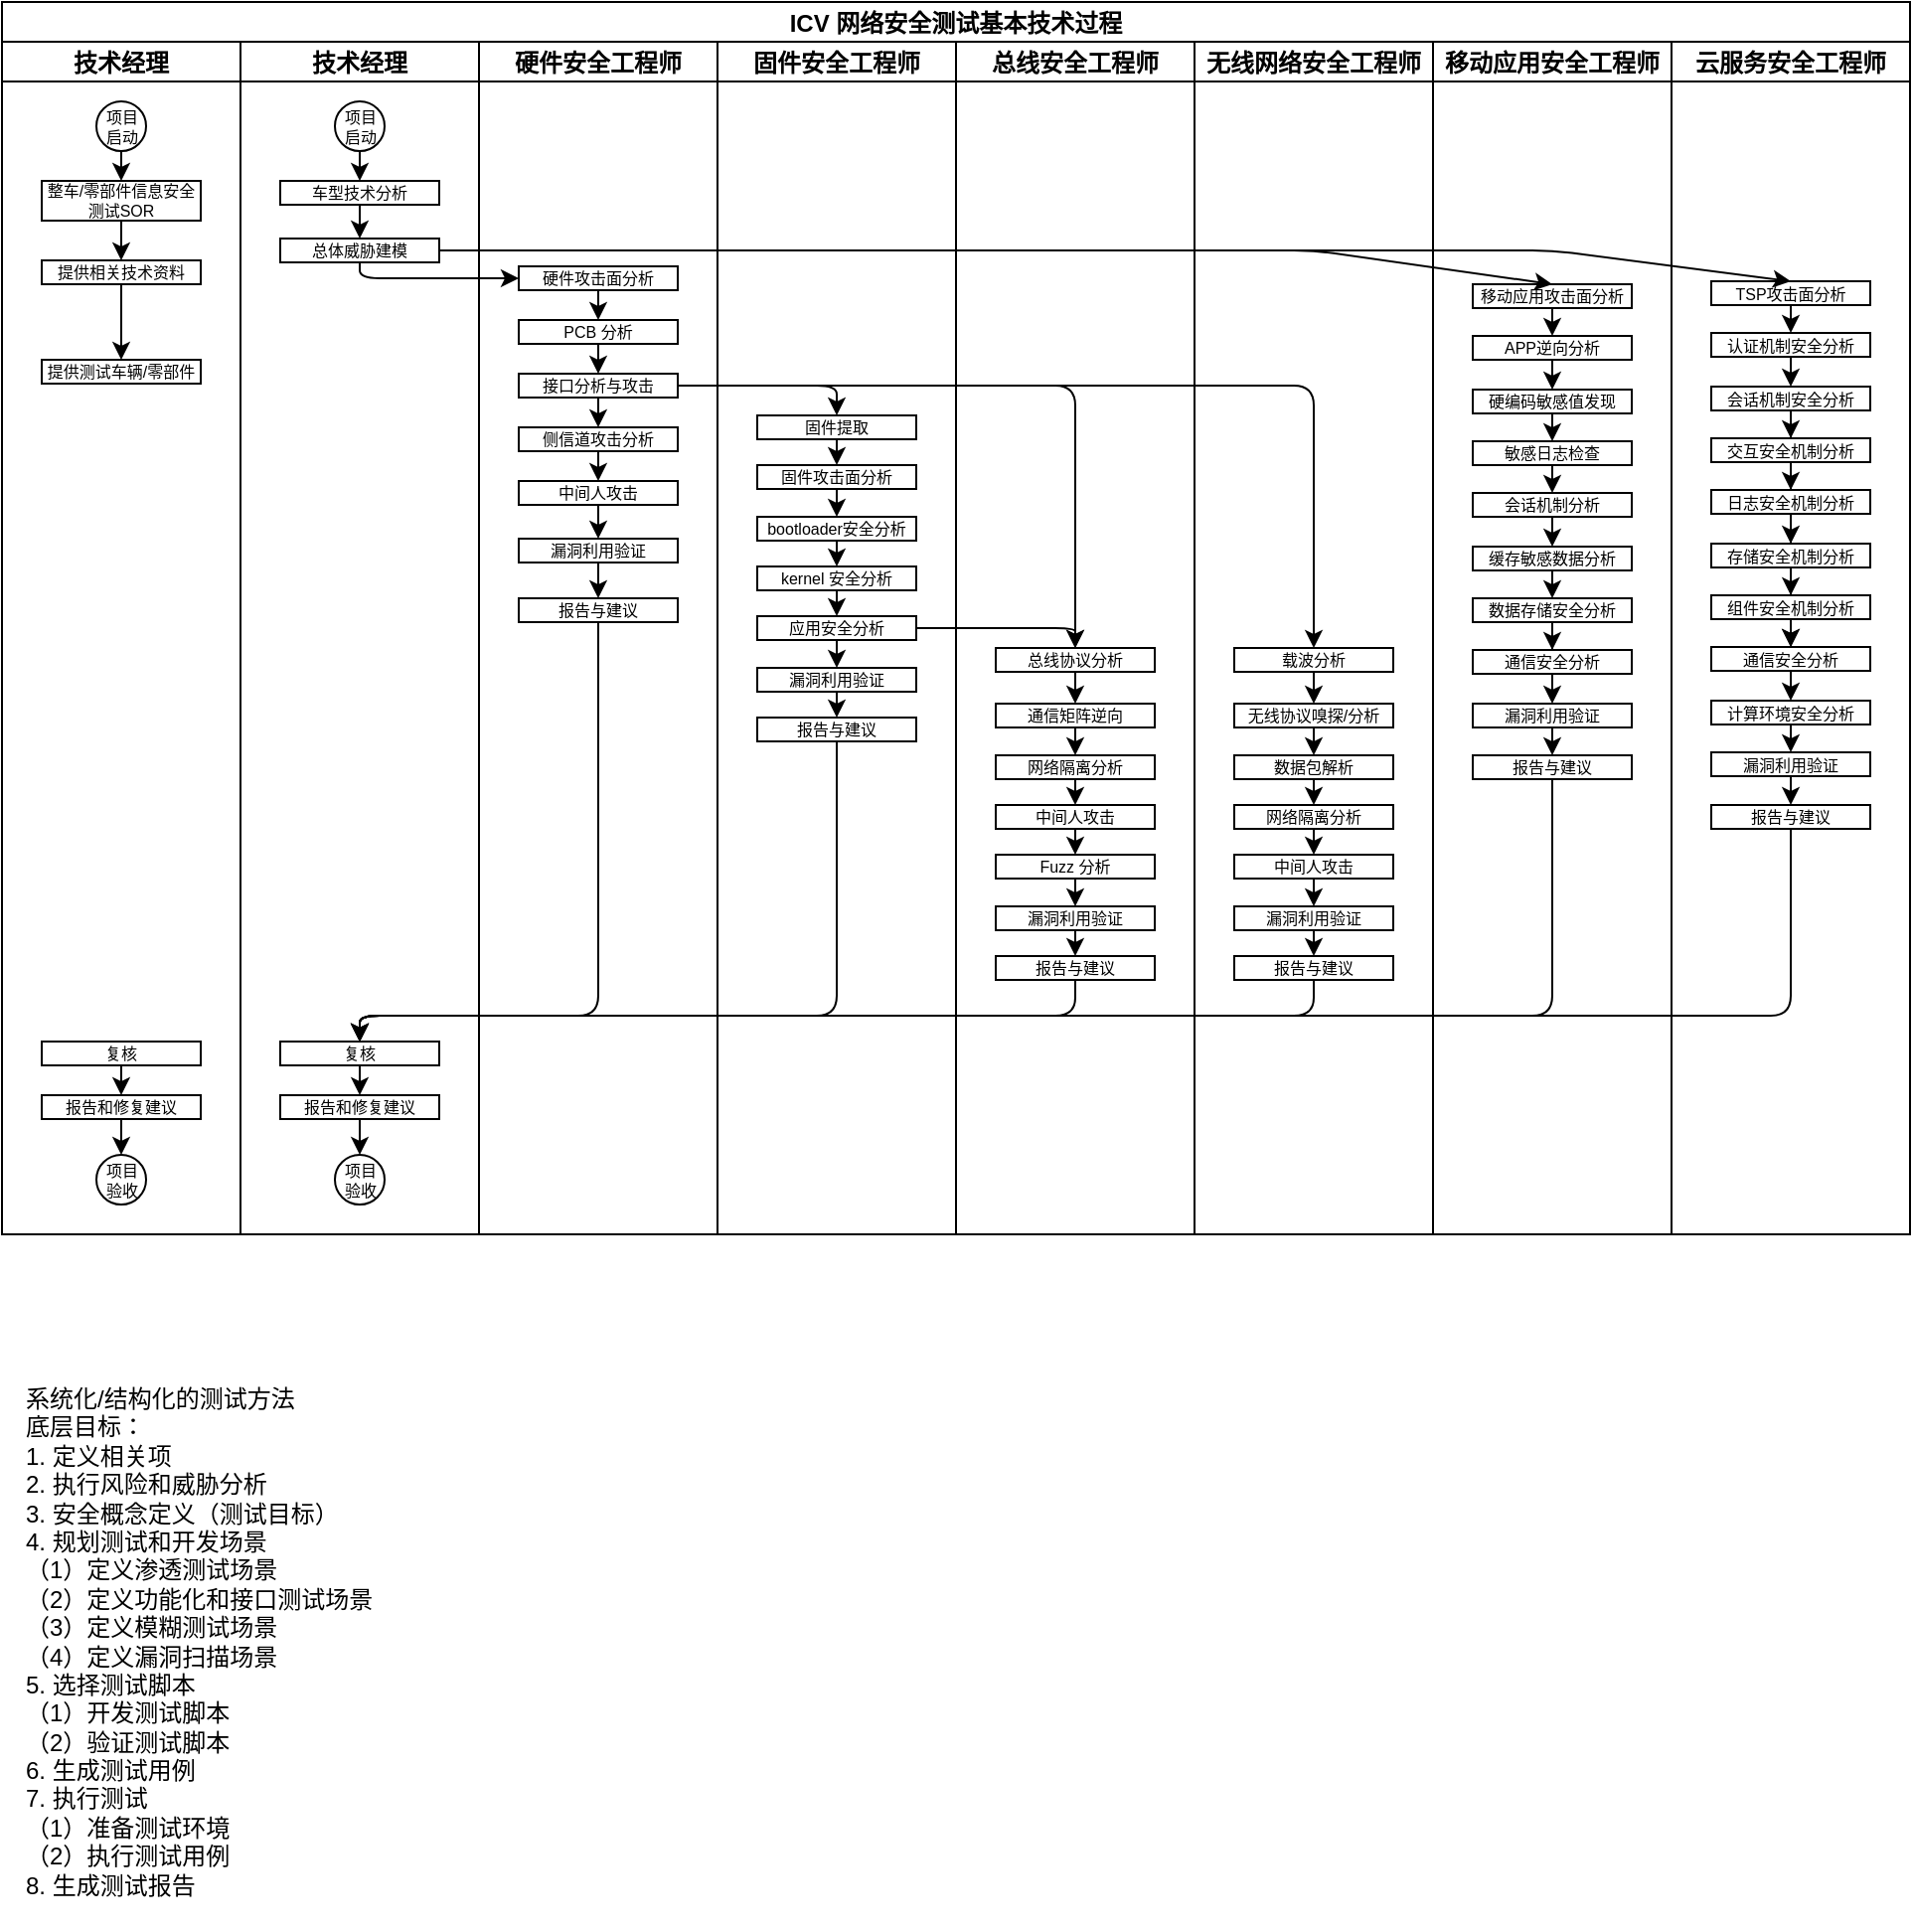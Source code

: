 <mxfile>
    <diagram id="XP5t95VCVWaZ12p6FEl_" name="Page-1">
        <mxGraphModel dx="604" dy="375" grid="1" gridSize="10" guides="1" tooltips="1" connect="1" arrows="1" fold="1" page="1" pageScale="1" pageWidth="827" pageHeight="1169" math="0" shadow="0">
            <root>
                <mxCell id="0"/>
                <mxCell id="1" parent="0"/>
                <mxCell id="2" value="ICV 网络安全测试基本技术过程" style="swimlane;childLayout=stackLayout;resizeParent=1;resizeParentMax=0;startSize=20;" parent="1" vertex="1">
                    <mxGeometry x="50" y="50" width="960" height="620" as="geometry"/>
                </mxCell>
                <mxCell id="162" value="技术经理" style="swimlane;startSize=20;" vertex="1" parent="2">
                    <mxGeometry y="20" width="120" height="600" as="geometry">
                        <mxRectangle y="20" width="40" height="600" as="alternateBounds"/>
                    </mxGeometry>
                </mxCell>
                <mxCell id="163" style="edgeStyle=none;html=1;exitX=0.5;exitY=1;exitDx=0;exitDy=0;fontSize=8;" edge="1" parent="162" source="164" target="166">
                    <mxGeometry relative="1" as="geometry"/>
                </mxCell>
                <mxCell id="164" value="项目&lt;br style=&quot;font-size: 8px;&quot;&gt;启动" style="ellipse;whiteSpace=wrap;html=1;aspect=fixed;fontSize=8;" vertex="1" parent="162">
                    <mxGeometry x="47.5" y="30" width="25" height="25" as="geometry"/>
                </mxCell>
                <mxCell id="174" style="edgeStyle=none;html=1;exitX=0.5;exitY=1;exitDx=0;exitDy=0;entryX=0.5;entryY=0;entryDx=0;entryDy=0;" edge="1" parent="162" source="166" target="173">
                    <mxGeometry relative="1" as="geometry"/>
                </mxCell>
                <mxCell id="166" value="整车/零部件信息安全测试SOR" style="rounded=0;whiteSpace=wrap;html=1;fontSize=8;" vertex="1" parent="162">
                    <mxGeometry x="20" y="70" width="80" height="20" as="geometry"/>
                </mxCell>
                <mxCell id="167" value="提供测试车辆/零部件" style="rounded=0;whiteSpace=wrap;html=1;fontSize=8;" vertex="1" parent="162">
                    <mxGeometry x="20" y="160" width="80" height="12" as="geometry"/>
                </mxCell>
                <mxCell id="168" style="edgeStyle=none;html=1;exitX=0.5;exitY=1;exitDx=0;exitDy=0;entryX=0.5;entryY=0;entryDx=0;entryDy=0;fontSize=8;" edge="1" parent="162" source="169" target="171">
                    <mxGeometry relative="1" as="geometry"/>
                </mxCell>
                <mxCell id="169" value="复核" style="rounded=0;whiteSpace=wrap;html=1;fontSize=8;" vertex="1" parent="162">
                    <mxGeometry x="20" y="503" width="80" height="12" as="geometry"/>
                </mxCell>
                <mxCell id="170" style="edgeStyle=none;html=1;exitX=0.5;exitY=1;exitDx=0;exitDy=0;entryX=0.5;entryY=0;entryDx=0;entryDy=0;fontSize=8;" edge="1" parent="162" source="171" target="172">
                    <mxGeometry relative="1" as="geometry"/>
                </mxCell>
                <mxCell id="171" value="报告和修复建议" style="rounded=0;whiteSpace=wrap;html=1;fontSize=8;" vertex="1" parent="162">
                    <mxGeometry x="20" y="530" width="80" height="12" as="geometry"/>
                </mxCell>
                <mxCell id="172" value="项目&lt;br style=&quot;font-size: 8px&quot;&gt;验收" style="ellipse;whiteSpace=wrap;html=1;aspect=fixed;fontSize=8;" vertex="1" parent="162">
                    <mxGeometry x="47.5" y="560" width="25" height="25" as="geometry"/>
                </mxCell>
                <mxCell id="176" style="edgeStyle=none;html=1;exitX=0.5;exitY=1;exitDx=0;exitDy=0;entryX=0.5;entryY=0;entryDx=0;entryDy=0;" edge="1" parent="162" source="173" target="167">
                    <mxGeometry relative="1" as="geometry"/>
                </mxCell>
                <mxCell id="173" value="提供相关技术资料" style="rounded=0;whiteSpace=wrap;html=1;fontSize=8;" vertex="1" parent="162">
                    <mxGeometry x="20" y="110" width="80" height="12" as="geometry"/>
                </mxCell>
                <mxCell id="3" value="技术经理" style="swimlane;startSize=20;" parent="2" vertex="1">
                    <mxGeometry x="120" y="20" width="120" height="600" as="geometry">
                        <mxRectangle y="20" width="40" height="600" as="alternateBounds"/>
                    </mxGeometry>
                </mxCell>
                <mxCell id="15" style="edgeStyle=none;html=1;exitX=0.5;exitY=1;exitDx=0;exitDy=0;fontSize=8;" parent="3" source="6" target="12" edge="1">
                    <mxGeometry relative="1" as="geometry"/>
                </mxCell>
                <mxCell id="6" value="项目&lt;br style=&quot;font-size: 8px;&quot;&gt;启动" style="ellipse;whiteSpace=wrap;html=1;aspect=fixed;fontSize=8;" parent="3" vertex="1">
                    <mxGeometry x="47.5" y="30" width="25" height="25" as="geometry"/>
                </mxCell>
                <mxCell id="16" style="edgeStyle=none;html=1;exitX=0.5;exitY=1;exitDx=0;exitDy=0;entryX=0.5;entryY=0;entryDx=0;entryDy=0;fontSize=8;" parent="3" source="12" target="13" edge="1">
                    <mxGeometry relative="1" as="geometry"/>
                </mxCell>
                <mxCell id="12" value="车型技术分析" style="rounded=0;whiteSpace=wrap;html=1;fontSize=8;" parent="3" vertex="1">
                    <mxGeometry x="20" y="70" width="80" height="12" as="geometry"/>
                </mxCell>
                <mxCell id="13" value="总体威胁建模" style="rounded=0;whiteSpace=wrap;html=1;fontSize=8;" parent="3" vertex="1">
                    <mxGeometry x="20" y="99" width="80" height="12" as="geometry"/>
                </mxCell>
                <mxCell id="128" style="edgeStyle=none;html=1;exitX=0.5;exitY=1;exitDx=0;exitDy=0;entryX=0.5;entryY=0;entryDx=0;entryDy=0;fontSize=8;" parent="3" source="126" target="127" edge="1">
                    <mxGeometry relative="1" as="geometry"/>
                </mxCell>
                <mxCell id="126" value="复核" style="rounded=0;whiteSpace=wrap;html=1;fontSize=8;" parent="3" vertex="1">
                    <mxGeometry x="20" y="503" width="80" height="12" as="geometry"/>
                </mxCell>
                <mxCell id="130" style="edgeStyle=none;html=1;exitX=0.5;exitY=1;exitDx=0;exitDy=0;entryX=0.5;entryY=0;entryDx=0;entryDy=0;fontSize=8;" parent="3" source="127" target="129" edge="1">
                    <mxGeometry relative="1" as="geometry"/>
                </mxCell>
                <mxCell id="127" value="报告和修复建议" style="rounded=0;whiteSpace=wrap;html=1;fontSize=8;" parent="3" vertex="1">
                    <mxGeometry x="20" y="530" width="80" height="12" as="geometry"/>
                </mxCell>
                <mxCell id="129" value="项目&lt;br style=&quot;font-size: 8px&quot;&gt;验收" style="ellipse;whiteSpace=wrap;html=1;aspect=fixed;fontSize=8;" parent="3" vertex="1">
                    <mxGeometry x="47.5" y="560" width="25" height="25" as="geometry"/>
                </mxCell>
                <mxCell id="4" value="硬件安全工程师" style="swimlane;startSize=20;" parent="2" vertex="1">
                    <mxGeometry x="240" y="20" width="120" height="600" as="geometry"/>
                </mxCell>
                <mxCell id="23" style="edgeStyle=none;html=1;exitX=0.5;exitY=1;exitDx=0;exitDy=0;entryX=0.5;entryY=0;entryDx=0;entryDy=0;fontSize=8;" parent="4" source="17" target="18" edge="1">
                    <mxGeometry relative="1" as="geometry"/>
                </mxCell>
                <mxCell id="17" value="硬件攻击面分析" style="rounded=0;whiteSpace=wrap;html=1;fontSize=8;" parent="4" vertex="1">
                    <mxGeometry x="20" y="113" width="80" height="12" as="geometry"/>
                </mxCell>
                <mxCell id="24" style="edgeStyle=none;html=1;exitX=0.5;exitY=1;exitDx=0;exitDy=0;entryX=0.5;entryY=0;entryDx=0;entryDy=0;fontSize=8;" parent="4" source="18" target="19" edge="1">
                    <mxGeometry relative="1" as="geometry"/>
                </mxCell>
                <mxCell id="18" value="PCB 分析" style="rounded=0;whiteSpace=wrap;html=1;fontSize=8;" parent="4" vertex="1">
                    <mxGeometry x="20" y="140" width="80" height="12" as="geometry"/>
                </mxCell>
                <mxCell id="25" style="edgeStyle=none;html=1;exitX=0.5;exitY=1;exitDx=0;exitDy=0;entryX=0.5;entryY=0;entryDx=0;entryDy=0;fontSize=8;" parent="4" source="19" target="21" edge="1">
                    <mxGeometry relative="1" as="geometry"/>
                </mxCell>
                <mxCell id="19" value="接口分析与攻击" style="rounded=0;whiteSpace=wrap;html=1;fontSize=8;" parent="4" vertex="1">
                    <mxGeometry x="20" y="167" width="80" height="12" as="geometry"/>
                </mxCell>
                <mxCell id="26" style="edgeStyle=none;html=1;exitX=0.5;exitY=1;exitDx=0;exitDy=0;entryX=0.5;entryY=0;entryDx=0;entryDy=0;fontSize=8;" parent="4" source="21" target="22" edge="1">
                    <mxGeometry relative="1" as="geometry"/>
                </mxCell>
                <mxCell id="21" value="侧信道攻击分析" style="rounded=0;whiteSpace=wrap;html=1;fontSize=8;" parent="4" vertex="1">
                    <mxGeometry x="20" y="194" width="80" height="12" as="geometry"/>
                </mxCell>
                <mxCell id="45" style="edgeStyle=none;html=1;exitX=0.5;exitY=1;exitDx=0;exitDy=0;entryX=0.5;entryY=0;entryDx=0;entryDy=0;fontSize=8;" parent="4" source="22" target="44" edge="1">
                    <mxGeometry relative="1" as="geometry"/>
                </mxCell>
                <mxCell id="22" value="中间人攻击" style="rounded=0;whiteSpace=wrap;html=1;fontSize=8;" parent="4" vertex="1">
                    <mxGeometry x="20" y="221" width="80" height="12" as="geometry"/>
                </mxCell>
                <mxCell id="47" style="edgeStyle=none;html=1;exitX=0.5;exitY=1;exitDx=0;exitDy=0;entryX=0.5;entryY=0;entryDx=0;entryDy=0;fontSize=8;" parent="4" source="44" target="46" edge="1">
                    <mxGeometry relative="1" as="geometry"/>
                </mxCell>
                <mxCell id="44" value="漏洞利用验证" style="rounded=0;whiteSpace=wrap;html=1;fontSize=8;" parent="4" vertex="1">
                    <mxGeometry x="20" y="250" width="80" height="12" as="geometry"/>
                </mxCell>
                <mxCell id="46" value="报告与建议" style="rounded=0;whiteSpace=wrap;html=1;fontSize=8;" parent="4" vertex="1">
                    <mxGeometry x="20" y="280" width="80" height="12" as="geometry"/>
                </mxCell>
                <mxCell id="5" value="固件安全工程师" style="swimlane;startSize=20;" parent="2" vertex="1">
                    <mxGeometry x="360" y="20" width="120" height="600" as="geometry"/>
                </mxCell>
                <mxCell id="28" value="固件提取" style="rounded=0;whiteSpace=wrap;html=1;fontSize=8;" parent="5" vertex="1">
                    <mxGeometry x="20" y="188" width="80" height="12" as="geometry"/>
                </mxCell>
                <mxCell id="30" value="&lt;span&gt;固件攻击面分析&lt;/span&gt;" style="rounded=0;whiteSpace=wrap;html=1;fontSize=8;" parent="5" vertex="1">
                    <mxGeometry x="20" y="213" width="80" height="12" as="geometry"/>
                </mxCell>
                <mxCell id="32" value="bootloader安全分析" style="rounded=0;whiteSpace=wrap;html=1;fontSize=8;" parent="5" vertex="1">
                    <mxGeometry x="20" y="239" width="80" height="12" as="geometry"/>
                </mxCell>
                <mxCell id="29" style="edgeStyle=none;html=1;exitX=0.5;exitY=1;exitDx=0;exitDy=0;entryX=0.5;entryY=0;entryDx=0;entryDy=0;fontSize=8;" parent="5" source="30" target="32" edge="1">
                    <mxGeometry relative="1" as="geometry"/>
                </mxCell>
                <mxCell id="34" value="kernel 安全分析" style="rounded=0;whiteSpace=wrap;html=1;fontSize=8;" parent="5" vertex="1">
                    <mxGeometry x="20" y="264" width="80" height="12" as="geometry"/>
                </mxCell>
                <mxCell id="31" style="edgeStyle=none;html=1;exitX=0.5;exitY=1;exitDx=0;exitDy=0;entryX=0.5;entryY=0;entryDx=0;entryDy=0;fontSize=8;" parent="5" source="32" target="34" edge="1">
                    <mxGeometry relative="1" as="geometry"/>
                </mxCell>
                <mxCell id="43" style="edgeStyle=none;html=1;exitX=0.5;exitY=1;exitDx=0;exitDy=0;fontSize=8;" parent="5" source="35" target="41" edge="1">
                    <mxGeometry relative="1" as="geometry"/>
                </mxCell>
                <mxCell id="35" value="应用安全分析" style="rounded=0;whiteSpace=wrap;html=1;fontSize=8;" parent="5" vertex="1">
                    <mxGeometry x="20" y="289" width="80" height="12" as="geometry"/>
                </mxCell>
                <mxCell id="33" style="edgeStyle=none;html=1;exitX=0.5;exitY=1;exitDx=0;exitDy=0;entryX=0.5;entryY=0;entryDx=0;entryDy=0;fontSize=8;" parent="5" source="34" target="35" edge="1">
                    <mxGeometry relative="1" as="geometry"/>
                </mxCell>
                <mxCell id="49" style="edgeStyle=none;html=1;exitX=0.5;exitY=1;exitDx=0;exitDy=0;entryX=0.5;entryY=0;entryDx=0;entryDy=0;fontSize=8;" parent="5" source="41" target="48" edge="1">
                    <mxGeometry relative="1" as="geometry"/>
                </mxCell>
                <mxCell id="41" value="漏洞利用验证" style="rounded=0;whiteSpace=wrap;html=1;fontSize=8;" parent="5" vertex="1">
                    <mxGeometry x="20" y="315" width="80" height="12" as="geometry"/>
                </mxCell>
                <mxCell id="42" style="edgeStyle=none;html=1;exitX=0.5;exitY=1;exitDx=0;exitDy=0;entryX=0.5;entryY=0;entryDx=0;entryDy=0;fontSize=8;" parent="5" source="28" target="30" edge="1">
                    <mxGeometry relative="1" as="geometry">
                        <mxPoint x="70" y="233" as="sourcePoint"/>
                        <mxPoint x="70" y="244" as="targetPoint"/>
                    </mxGeometry>
                </mxCell>
                <mxCell id="48" value="报告与建议" style="rounded=0;whiteSpace=wrap;html=1;fontSize=8;" parent="5" vertex="1">
                    <mxGeometry x="20" y="340" width="80" height="12" as="geometry"/>
                </mxCell>
                <mxCell id="8" value="总线安全工程师" style="swimlane;startSize=20;" parent="2" vertex="1">
                    <mxGeometry x="480" y="20" width="120" height="600" as="geometry"/>
                </mxCell>
                <mxCell id="50" value="总线协议分析" style="rounded=0;whiteSpace=wrap;html=1;fontSize=8;" parent="8" vertex="1">
                    <mxGeometry x="20" y="305" width="80" height="12" as="geometry"/>
                </mxCell>
                <mxCell id="51" value="&lt;span&gt;通信矩阵逆向&lt;/span&gt;" style="rounded=0;whiteSpace=wrap;html=1;fontSize=8;" parent="8" vertex="1">
                    <mxGeometry x="20" y="333" width="80" height="12" as="geometry"/>
                </mxCell>
                <mxCell id="52" value="网络隔离分析" style="rounded=0;whiteSpace=wrap;html=1;fontSize=8;" parent="8" vertex="1">
                    <mxGeometry x="20" y="359" width="80" height="12" as="geometry"/>
                </mxCell>
                <mxCell id="53" style="edgeStyle=none;html=1;exitX=0.5;exitY=1;exitDx=0;exitDy=0;entryX=0.5;entryY=0;entryDx=0;entryDy=0;fontSize=8;" parent="8" source="51" target="52" edge="1">
                    <mxGeometry relative="1" as="geometry"/>
                </mxCell>
                <mxCell id="54" value="中间人攻击" style="rounded=0;whiteSpace=wrap;html=1;fontSize=8;" parent="8" vertex="1">
                    <mxGeometry x="20" y="384" width="80" height="12" as="geometry"/>
                </mxCell>
                <mxCell id="55" style="edgeStyle=none;html=1;exitX=0.5;exitY=1;exitDx=0;exitDy=0;entryX=0.5;entryY=0;entryDx=0;entryDy=0;fontSize=8;" parent="8" source="52" target="54" edge="1">
                    <mxGeometry relative="1" as="geometry"/>
                </mxCell>
                <mxCell id="57" value="Fuzz 分析" style="rounded=0;whiteSpace=wrap;html=1;fontSize=8;" parent="8" vertex="1">
                    <mxGeometry x="20" y="409" width="80" height="12" as="geometry"/>
                </mxCell>
                <mxCell id="58" style="edgeStyle=none;html=1;exitX=0.5;exitY=1;exitDx=0;exitDy=0;entryX=0.5;entryY=0;entryDx=0;entryDy=0;fontSize=8;" parent="8" source="54" target="57" edge="1">
                    <mxGeometry relative="1" as="geometry"/>
                </mxCell>
                <mxCell id="60" value="漏洞利用验证" style="rounded=0;whiteSpace=wrap;html=1;fontSize=8;" parent="8" vertex="1">
                    <mxGeometry x="20" y="435" width="80" height="12" as="geometry"/>
                </mxCell>
                <mxCell id="56" style="edgeStyle=none;html=1;exitX=0.5;exitY=1;exitDx=0;exitDy=0;fontSize=8;" parent="8" source="57" target="60" edge="1">
                    <mxGeometry relative="1" as="geometry"/>
                </mxCell>
                <mxCell id="61" style="edgeStyle=none;html=1;exitX=0.5;exitY=1;exitDx=0;exitDy=0;entryX=0.5;entryY=0;entryDx=0;entryDy=0;fontSize=8;" parent="8" source="50" target="51" edge="1">
                    <mxGeometry relative="1" as="geometry">
                        <mxPoint x="-210" y="224" as="sourcePoint"/>
                        <mxPoint x="-210" y="235" as="targetPoint"/>
                    </mxGeometry>
                </mxCell>
                <mxCell id="62" value="报告与建议" style="rounded=0;whiteSpace=wrap;html=1;fontSize=8;" parent="8" vertex="1">
                    <mxGeometry x="20" y="460" width="80" height="12" as="geometry"/>
                </mxCell>
                <mxCell id="59" style="edgeStyle=none;html=1;exitX=0.5;exitY=1;exitDx=0;exitDy=0;entryX=0.5;entryY=0;entryDx=0;entryDy=0;fontSize=8;" parent="8" source="60" target="62" edge="1">
                    <mxGeometry relative="1" as="geometry"/>
                </mxCell>
                <mxCell id="9" value="无线网络安全工程师" style="swimlane;startSize=20;" parent="2" vertex="1">
                    <mxGeometry x="600" y="20" width="120" height="600" as="geometry"/>
                </mxCell>
                <mxCell id="66" value="载波分析" style="rounded=0;whiteSpace=wrap;html=1;fontSize=8;" parent="9" vertex="1">
                    <mxGeometry x="20" y="305" width="80" height="12" as="geometry"/>
                </mxCell>
                <mxCell id="67" value="&lt;span&gt;无线协议嗅探/分析&lt;/span&gt;" style="rounded=0;whiteSpace=wrap;html=1;fontSize=8;" parent="9" vertex="1">
                    <mxGeometry x="20" y="333" width="80" height="12" as="geometry"/>
                </mxCell>
                <mxCell id="68" value="数据包解析" style="rounded=0;whiteSpace=wrap;html=1;fontSize=8;" parent="9" vertex="1">
                    <mxGeometry x="20" y="359" width="80" height="12" as="geometry"/>
                </mxCell>
                <mxCell id="69" style="edgeStyle=none;html=1;exitX=0.5;exitY=1;exitDx=0;exitDy=0;entryX=0.5;entryY=0;entryDx=0;entryDy=0;fontSize=8;" parent="9" source="67" target="68" edge="1">
                    <mxGeometry relative="1" as="geometry"/>
                </mxCell>
                <mxCell id="70" value="网络隔离分析" style="rounded=0;whiteSpace=wrap;html=1;fontSize=8;" parent="9" vertex="1">
                    <mxGeometry x="20" y="384" width="80" height="12" as="geometry"/>
                </mxCell>
                <mxCell id="71" style="edgeStyle=none;html=1;exitX=0.5;exitY=1;exitDx=0;exitDy=0;entryX=0.5;entryY=0;entryDx=0;entryDy=0;fontSize=8;" parent="9" source="68" target="70" edge="1">
                    <mxGeometry relative="1" as="geometry"/>
                </mxCell>
                <mxCell id="72" value="中间人攻击" style="rounded=0;whiteSpace=wrap;html=1;fontSize=8;" parent="9" vertex="1">
                    <mxGeometry x="20" y="409" width="80" height="12" as="geometry"/>
                </mxCell>
                <mxCell id="73" style="edgeStyle=none;html=1;exitX=0.5;exitY=1;exitDx=0;exitDy=0;entryX=0.5;entryY=0;entryDx=0;entryDy=0;fontSize=8;" parent="9" source="70" target="72" edge="1">
                    <mxGeometry relative="1" as="geometry"/>
                </mxCell>
                <mxCell id="74" value="漏洞利用验证" style="rounded=0;whiteSpace=wrap;html=1;fontSize=8;" parent="9" vertex="1">
                    <mxGeometry x="20" y="435" width="80" height="12" as="geometry"/>
                </mxCell>
                <mxCell id="75" style="edgeStyle=none;html=1;exitX=0.5;exitY=1;exitDx=0;exitDy=0;fontSize=8;" parent="9" source="72" target="74" edge="1">
                    <mxGeometry relative="1" as="geometry"/>
                </mxCell>
                <mxCell id="76" style="edgeStyle=none;html=1;exitX=0.5;exitY=1;exitDx=0;exitDy=0;entryX=0.5;entryY=0;entryDx=0;entryDy=0;fontSize=8;" parent="9" source="66" target="67" edge="1">
                    <mxGeometry relative="1" as="geometry">
                        <mxPoint x="-610" y="154" as="sourcePoint"/>
                        <mxPoint x="-610" y="165" as="targetPoint"/>
                    </mxGeometry>
                </mxCell>
                <mxCell id="77" value="报告与建议" style="rounded=0;whiteSpace=wrap;html=1;fontSize=8;" parent="9" vertex="1">
                    <mxGeometry x="20" y="460" width="80" height="12" as="geometry"/>
                </mxCell>
                <mxCell id="78" style="edgeStyle=none;html=1;exitX=0.5;exitY=1;exitDx=0;exitDy=0;entryX=0.5;entryY=0;entryDx=0;entryDy=0;fontSize=8;" parent="9" source="74" target="77" edge="1">
                    <mxGeometry relative="1" as="geometry"/>
                </mxCell>
                <mxCell id="10" value="移动应用安全工程师" style="swimlane;startSize=20;" parent="2" vertex="1">
                    <mxGeometry x="720" y="20" width="120" height="600" as="geometry"/>
                </mxCell>
                <mxCell id="81" value="硬编码敏感值发现" style="rounded=0;whiteSpace=wrap;html=1;fontSize=8;" parent="10" vertex="1">
                    <mxGeometry x="20" y="175" width="80" height="12" as="geometry"/>
                </mxCell>
                <mxCell id="82" value="&lt;span&gt;敏感日志检查&lt;/span&gt;" style="rounded=0;whiteSpace=wrap;html=1;fontSize=8;" parent="10" vertex="1">
                    <mxGeometry x="20" y="201" width="80" height="12" as="geometry"/>
                </mxCell>
                <mxCell id="83" value="会话机制分析" style="rounded=0;whiteSpace=wrap;html=1;fontSize=8;" parent="10" vertex="1">
                    <mxGeometry x="20" y="227" width="80" height="12" as="geometry"/>
                </mxCell>
                <mxCell id="84" style="edgeStyle=none;html=1;exitX=0.5;exitY=1;exitDx=0;exitDy=0;entryX=0.5;entryY=0;entryDx=0;entryDy=0;fontSize=8;" parent="10" source="82" target="83" edge="1">
                    <mxGeometry relative="1" as="geometry"/>
                </mxCell>
                <mxCell id="85" value="缓存敏感数据分析" style="rounded=0;whiteSpace=wrap;html=1;fontSize=8;" parent="10" vertex="1">
                    <mxGeometry x="20" y="254" width="80" height="12" as="geometry"/>
                </mxCell>
                <mxCell id="86" style="edgeStyle=none;html=1;exitX=0.5;exitY=1;exitDx=0;exitDy=0;entryX=0.5;entryY=0;entryDx=0;entryDy=0;fontSize=8;" parent="10" source="83" target="85" edge="1">
                    <mxGeometry relative="1" as="geometry"/>
                </mxCell>
                <mxCell id="99" style="edgeStyle=none;html=1;exitX=0.5;exitY=1;exitDx=0;exitDy=0;entryX=0.5;entryY=0;entryDx=0;entryDy=0;fontSize=8;" parent="10" source="87" target="97" edge="1">
                    <mxGeometry relative="1" as="geometry"/>
                </mxCell>
                <mxCell id="87" value="数据存储安全分析" style="rounded=0;whiteSpace=wrap;html=1;fontSize=8;" parent="10" vertex="1">
                    <mxGeometry x="20" y="280" width="80" height="12" as="geometry"/>
                </mxCell>
                <mxCell id="88" style="edgeStyle=none;html=1;exitX=0.5;exitY=1;exitDx=0;exitDy=0;entryX=0.5;entryY=0;entryDx=0;entryDy=0;fontSize=8;" parent="10" source="85" target="87" edge="1">
                    <mxGeometry relative="1" as="geometry"/>
                </mxCell>
                <mxCell id="89" value="漏洞利用验证" style="rounded=0;whiteSpace=wrap;html=1;fontSize=8;" parent="10" vertex="1">
                    <mxGeometry x="20" y="333" width="80" height="12" as="geometry"/>
                </mxCell>
                <mxCell id="90" style="edgeStyle=none;html=1;exitX=0.5;exitY=1;exitDx=0;exitDy=0;fontSize=8;startArrow=none;" parent="10" source="97" target="89" edge="1">
                    <mxGeometry relative="1" as="geometry"/>
                </mxCell>
                <mxCell id="91" style="edgeStyle=none;html=1;exitX=0.5;exitY=1;exitDx=0;exitDy=0;entryX=0.5;entryY=0;entryDx=0;entryDy=0;fontSize=8;" parent="10" source="81" target="82" edge="1">
                    <mxGeometry relative="1" as="geometry">
                        <mxPoint x="-1130" y="-46" as="sourcePoint"/>
                        <mxPoint x="-1130" y="-35" as="targetPoint"/>
                    </mxGeometry>
                </mxCell>
                <mxCell id="92" value="报告与建议" style="rounded=0;whiteSpace=wrap;html=1;fontSize=8;" parent="10" vertex="1">
                    <mxGeometry x="20" y="359" width="80" height="12" as="geometry"/>
                </mxCell>
                <mxCell id="93" style="edgeStyle=none;html=1;exitX=0.5;exitY=1;exitDx=0;exitDy=0;entryX=0.5;entryY=0;entryDx=0;entryDy=0;fontSize=8;" parent="10" source="89" target="92" edge="1">
                    <mxGeometry relative="1" as="geometry"/>
                </mxCell>
                <mxCell id="100" style="edgeStyle=none;html=1;exitX=0.5;exitY=1;exitDx=0;exitDy=0;entryX=0.5;entryY=0;entryDx=0;entryDy=0;fontSize=8;" parent="10" source="94" target="96" edge="1">
                    <mxGeometry relative="1" as="geometry"/>
                </mxCell>
                <mxCell id="94" value="移动应用攻击面分析" style="rounded=0;whiteSpace=wrap;html=1;fontSize=8;" parent="10" vertex="1">
                    <mxGeometry x="20" y="122" width="80" height="12" as="geometry"/>
                </mxCell>
                <mxCell id="101" style="edgeStyle=none;html=1;exitX=0.5;exitY=1;exitDx=0;exitDy=0;entryX=0.5;entryY=0;entryDx=0;entryDy=0;fontSize=8;" parent="10" source="96" target="81" edge="1">
                    <mxGeometry relative="1" as="geometry"/>
                </mxCell>
                <mxCell id="96" value="APP逆向分析" style="rounded=0;whiteSpace=wrap;html=1;fontSize=8;" parent="10" vertex="1">
                    <mxGeometry x="20" y="148" width="80" height="12" as="geometry"/>
                </mxCell>
                <mxCell id="97" value="通信安全分析" style="rounded=0;whiteSpace=wrap;html=1;fontSize=8;" parent="10" vertex="1">
                    <mxGeometry x="20" y="306" width="80" height="12" as="geometry"/>
                </mxCell>
                <mxCell id="98" value="" style="edgeStyle=none;html=1;exitX=0.5;exitY=1;exitDx=0;exitDy=0;fontSize=8;endArrow=none;" parent="10" source="87" target="97" edge="1">
                    <mxGeometry relative="1" as="geometry">
                        <mxPoint x="700" y="361" as="sourcePoint"/>
                        <mxPoint x="700" y="505" as="targetPoint"/>
                    </mxGeometry>
                </mxCell>
                <mxCell id="11" value="云服务安全工程师" style="swimlane;startSize=20;" parent="2" vertex="1">
                    <mxGeometry x="840" y="20" width="120" height="600" as="geometry"/>
                </mxCell>
                <mxCell id="122" value="" style="edgeStyle=none;html=1;fontSize=8;" parent="11" source="102" target="120" edge="1">
                    <mxGeometry relative="1" as="geometry"/>
                </mxCell>
                <mxCell id="102" value="会话机制安全分析" style="rounded=0;whiteSpace=wrap;html=1;fontSize=8;" parent="11" vertex="1">
                    <mxGeometry x="20" y="173.5" width="80" height="12" as="geometry"/>
                </mxCell>
                <mxCell id="103" value="&lt;span&gt;交互安全机制分析&lt;/span&gt;" style="rounded=0;whiteSpace=wrap;html=1;fontSize=8;" parent="11" vertex="1">
                    <mxGeometry x="20" y="199.5" width="80" height="12" as="geometry"/>
                </mxCell>
                <mxCell id="104" value="日志安全机制分析" style="rounded=0;whiteSpace=wrap;html=1;fontSize=8;" parent="11" vertex="1">
                    <mxGeometry x="20" y="225.5" width="80" height="12" as="geometry"/>
                </mxCell>
                <mxCell id="105" style="edgeStyle=none;html=1;exitX=0.5;exitY=1;exitDx=0;exitDy=0;entryX=0.5;entryY=0;entryDx=0;entryDy=0;fontSize=8;" parent="11" source="103" target="104" edge="1">
                    <mxGeometry relative="1" as="geometry"/>
                </mxCell>
                <mxCell id="106" value="存储安全机制分析" style="rounded=0;whiteSpace=wrap;html=1;fontSize=8;" parent="11" vertex="1">
                    <mxGeometry x="20" y="252.5" width="80" height="12" as="geometry"/>
                </mxCell>
                <mxCell id="107" style="edgeStyle=none;html=1;exitX=0.5;exitY=1;exitDx=0;exitDy=0;entryX=0.5;entryY=0;entryDx=0;entryDy=0;fontSize=8;" parent="11" source="104" target="106" edge="1">
                    <mxGeometry relative="1" as="geometry"/>
                </mxCell>
                <mxCell id="109" value="组件安全机制分析" style="rounded=0;whiteSpace=wrap;html=1;fontSize=8;" parent="11" vertex="1">
                    <mxGeometry x="20" y="278.5" width="80" height="12" as="geometry"/>
                </mxCell>
                <mxCell id="110" style="edgeStyle=none;html=1;exitX=0.5;exitY=1;exitDx=0;exitDy=0;entryX=0.5;entryY=0;entryDx=0;entryDy=0;fontSize=8;" parent="11" source="106" target="109" edge="1">
                    <mxGeometry relative="1" as="geometry"/>
                </mxCell>
                <mxCell id="111" value="计算环境安全分析" style="rounded=0;whiteSpace=wrap;html=1;fontSize=8;" parent="11" vertex="1">
                    <mxGeometry x="20" y="331.5" width="80" height="12" as="geometry"/>
                </mxCell>
                <mxCell id="112" style="edgeStyle=none;html=1;exitX=0.5;exitY=1;exitDx=0;exitDy=0;fontSize=8;startArrow=none;" parent="11" source="120" target="111" edge="1">
                    <mxGeometry relative="1" as="geometry"/>
                </mxCell>
                <mxCell id="113" style="edgeStyle=none;html=1;exitX=0.5;exitY=1;exitDx=0;exitDy=0;entryX=0.5;entryY=0;entryDx=0;entryDy=0;fontSize=8;" parent="11" source="102" target="103" edge="1">
                    <mxGeometry relative="1" as="geometry">
                        <mxPoint x="-1770" y="-117.5" as="sourcePoint"/>
                        <mxPoint x="-1770" y="-106.5" as="targetPoint"/>
                    </mxGeometry>
                </mxCell>
                <mxCell id="124" style="edgeStyle=none;html=1;exitX=0.5;exitY=1;exitDx=0;exitDy=0;entryX=0.5;entryY=0;entryDx=0;entryDy=0;fontSize=8;" parent="11" source="114" target="123" edge="1">
                    <mxGeometry relative="1" as="geometry"/>
                </mxCell>
                <mxCell id="114" value="漏洞利用验证" style="rounded=0;whiteSpace=wrap;html=1;fontSize=8;" parent="11" vertex="1">
                    <mxGeometry x="20" y="357.5" width="80" height="12" as="geometry"/>
                </mxCell>
                <mxCell id="115" style="edgeStyle=none;html=1;exitX=0.5;exitY=1;exitDx=0;exitDy=0;entryX=0.5;entryY=0;entryDx=0;entryDy=0;fontSize=8;" parent="11" source="111" target="114" edge="1">
                    <mxGeometry relative="1" as="geometry"/>
                </mxCell>
                <mxCell id="117" value="TSP攻击面分析" style="rounded=0;whiteSpace=wrap;html=1;fontSize=8;" parent="11" vertex="1">
                    <mxGeometry x="20" y="120.5" width="80" height="12" as="geometry"/>
                </mxCell>
                <mxCell id="118" style="edgeStyle=none;html=1;exitX=0.5;exitY=1;exitDx=0;exitDy=0;entryX=0.5;entryY=0;entryDx=0;entryDy=0;fontSize=8;" parent="11" source="119" target="102" edge="1">
                    <mxGeometry relative="1" as="geometry"/>
                </mxCell>
                <mxCell id="119" value="认证机制安全分析" style="rounded=0;whiteSpace=wrap;html=1;fontSize=8;" parent="11" vertex="1">
                    <mxGeometry x="20" y="146.5" width="80" height="12" as="geometry"/>
                </mxCell>
                <mxCell id="116" style="edgeStyle=none;html=1;exitX=0.5;exitY=1;exitDx=0;exitDy=0;entryX=0.5;entryY=0;entryDx=0;entryDy=0;fontSize=8;" parent="11" source="117" target="119" edge="1">
                    <mxGeometry relative="1" as="geometry"/>
                </mxCell>
                <mxCell id="120" value="通信安全分析" style="rounded=0;whiteSpace=wrap;html=1;fontSize=8;" parent="11" vertex="1">
                    <mxGeometry x="20" y="304.5" width="80" height="12" as="geometry"/>
                </mxCell>
                <mxCell id="108" style="edgeStyle=none;html=1;exitX=0.5;exitY=1;exitDx=0;exitDy=0;entryX=0.5;entryY=0;entryDx=0;entryDy=0;fontSize=8;" parent="11" source="109" target="120" edge="1">
                    <mxGeometry relative="1" as="geometry"/>
                </mxCell>
                <mxCell id="121" value="" style="edgeStyle=none;html=1;exitX=0.5;exitY=1;exitDx=0;exitDy=0;fontSize=8;endArrow=none;" parent="11" source="109" target="120" edge="1">
                    <mxGeometry relative="1" as="geometry">
                        <mxPoint x="60" y="289.5" as="sourcePoint"/>
                        <mxPoint x="60" y="433.5" as="targetPoint"/>
                    </mxGeometry>
                </mxCell>
                <mxCell id="123" value="报告与建议" style="rounded=0;whiteSpace=wrap;html=1;fontSize=8;" parent="11" vertex="1">
                    <mxGeometry x="20" y="384" width="80" height="12" as="geometry"/>
                </mxCell>
                <mxCell id="36" style="edgeStyle=none;html=1;exitX=0.5;exitY=1;exitDx=0;exitDy=0;entryX=0;entryY=0.5;entryDx=0;entryDy=0;fontSize=8;" parent="2" source="13" target="17" edge="1">
                    <mxGeometry relative="1" as="geometry">
                        <Array as="points">
                            <mxPoint x="180" y="139"/>
                        </Array>
                    </mxGeometry>
                </mxCell>
                <mxCell id="40" style="edgeStyle=none;html=1;exitX=1;exitY=0.5;exitDx=0;exitDy=0;entryX=0.5;entryY=0;entryDx=0;entryDy=0;fontSize=8;" parent="2" source="19" target="28" edge="1">
                    <mxGeometry relative="1" as="geometry">
                        <Array as="points">
                            <mxPoint x="420" y="193"/>
                        </Array>
                    </mxGeometry>
                </mxCell>
                <mxCell id="63" style="edgeStyle=none;html=1;exitX=1;exitY=0.5;exitDx=0;exitDy=0;entryX=0.5;entryY=0;entryDx=0;entryDy=0;fontSize=8;" parent="2" source="19" target="50" edge="1">
                    <mxGeometry relative="1" as="geometry">
                        <Array as="points">
                            <mxPoint x="420" y="193"/>
                            <mxPoint x="540" y="193"/>
                        </Array>
                    </mxGeometry>
                </mxCell>
                <mxCell id="65" style="edgeStyle=none;html=1;exitX=1;exitY=0.5;exitDx=0;exitDy=0;entryX=0.5;entryY=0;entryDx=0;entryDy=0;fontSize=8;" parent="2" source="35" target="50" edge="1">
                    <mxGeometry relative="1" as="geometry">
                        <Array as="points">
                            <mxPoint x="540" y="315"/>
                        </Array>
                    </mxGeometry>
                </mxCell>
                <mxCell id="80" style="edgeStyle=none;html=1;exitX=1;exitY=0.5;exitDx=0;exitDy=0;entryX=0.5;entryY=0;entryDx=0;entryDy=0;fontSize=8;" parent="2" source="19" target="66" edge="1">
                    <mxGeometry relative="1" as="geometry">
                        <Array as="points">
                            <mxPoint x="540" y="193"/>
                            <mxPoint x="660" y="193"/>
                        </Array>
                    </mxGeometry>
                </mxCell>
                <mxCell id="95" style="edgeStyle=none;html=1;entryX=0.5;entryY=0;entryDx=0;entryDy=0;fontSize=8;exitX=1;exitY=0.5;exitDx=0;exitDy=0;" parent="2" source="13" target="94" edge="1">
                    <mxGeometry relative="1" as="geometry">
                        <mxPoint x="90" y="125" as="sourcePoint"/>
                        <Array as="points">
                            <mxPoint x="660" y="125"/>
                        </Array>
                    </mxGeometry>
                </mxCell>
                <mxCell id="125" style="edgeStyle=none;html=1;entryX=0.5;entryY=0;entryDx=0;entryDy=0;fontSize=8;exitX=1;exitY=0.5;exitDx=0;exitDy=0;" parent="2" source="13" target="117" edge="1">
                    <mxGeometry relative="1" as="geometry">
                        <mxPoint x="100" y="122" as="sourcePoint"/>
                        <Array as="points">
                            <mxPoint x="780" y="125"/>
                        </Array>
                    </mxGeometry>
                </mxCell>
                <mxCell id="131" style="edgeStyle=none;html=1;exitX=0.5;exitY=1;exitDx=0;exitDy=0;entryX=0.5;entryY=0;entryDx=0;entryDy=0;fontSize=8;" parent="2" source="46" target="126" edge="1">
                    <mxGeometry relative="1" as="geometry">
                        <Array as="points">
                            <mxPoint x="300" y="510"/>
                            <mxPoint x="180" y="510"/>
                        </Array>
                    </mxGeometry>
                </mxCell>
                <mxCell id="132" style="edgeStyle=none;html=1;exitX=0.5;exitY=1;exitDx=0;exitDy=0;entryX=0.5;entryY=0;entryDx=0;entryDy=0;fontSize=8;" parent="2" source="48" target="126" edge="1">
                    <mxGeometry relative="1" as="geometry">
                        <Array as="points">
                            <mxPoint x="420" y="510"/>
                            <mxPoint x="300" y="510"/>
                            <mxPoint x="180" y="510"/>
                        </Array>
                    </mxGeometry>
                </mxCell>
                <mxCell id="133" style="edgeStyle=none;html=1;exitX=0.5;exitY=1;exitDx=0;exitDy=0;fontSize=8;entryX=0.5;entryY=0;entryDx=0;entryDy=0;" parent="2" source="62" target="126" edge="1">
                    <mxGeometry relative="1" as="geometry">
                        <mxPoint x="140" y="520" as="targetPoint"/>
                        <Array as="points">
                            <mxPoint x="540" y="510"/>
                            <mxPoint x="420" y="510"/>
                            <mxPoint x="180" y="510"/>
                        </Array>
                    </mxGeometry>
                </mxCell>
                <mxCell id="134" style="edgeStyle=none;html=1;exitX=0.5;exitY=1;exitDx=0;exitDy=0;fontSize=8;entryX=0.5;entryY=0;entryDx=0;entryDy=0;" parent="2" source="77" target="126" edge="1">
                    <mxGeometry relative="1" as="geometry">
                        <mxPoint x="370" y="560" as="targetPoint"/>
                        <Array as="points">
                            <mxPoint x="660" y="510"/>
                            <mxPoint x="540" y="510"/>
                            <mxPoint x="180" y="510"/>
                        </Array>
                    </mxGeometry>
                </mxCell>
                <mxCell id="135" style="edgeStyle=none;html=1;exitX=0.5;exitY=1;exitDx=0;exitDy=0;fontSize=8;entryX=0.5;entryY=0;entryDx=0;entryDy=0;" parent="2" source="92" target="126" edge="1">
                    <mxGeometry relative="1" as="geometry">
                        <mxPoint x="450" y="530" as="targetPoint"/>
                        <Array as="points">
                            <mxPoint x="780" y="510"/>
                            <mxPoint x="660" y="510"/>
                            <mxPoint x="180" y="510"/>
                        </Array>
                    </mxGeometry>
                </mxCell>
                <mxCell id="136" style="edgeStyle=none;html=1;exitX=0.5;exitY=1;exitDx=0;exitDy=0;fontSize=8;entryX=0.5;entryY=0;entryDx=0;entryDy=0;" parent="2" source="123" target="126" edge="1">
                    <mxGeometry relative="1" as="geometry">
                        <mxPoint x="380" y="550" as="targetPoint"/>
                        <Array as="points">
                            <mxPoint x="900" y="510"/>
                            <mxPoint x="780" y="510"/>
                            <mxPoint x="180" y="510"/>
                        </Array>
                    </mxGeometry>
                </mxCell>
                <mxCell id="137" value="系统化/结构化的测试方法&lt;br&gt;底层目标：&lt;br&gt;1. 定义相关项&lt;br&gt;2. 执行风险和威胁分析&lt;br&gt;3. 安全概念定义（测试目标）&lt;br&gt;4. 规划测试和开发场景&lt;br&gt;（1）定义渗透测试场景&lt;br&gt;（2）定义功能化和接口测试场景&lt;br&gt;（3）定义模糊测试场景&lt;br&gt;（4）定义漏洞扫描场景&lt;br&gt;5. 选择测试脚本&lt;br&gt;（1）开发测试脚本&lt;br&gt;（2）验证测试脚本&lt;br&gt;6. 生成测试用例&lt;br&gt;7. 执行测试&lt;br&gt;（1）准备测试环境&lt;br&gt;（2）执行测试用例&lt;br&gt;8. 生成测试报告" style="text;html=1;strokeColor=none;fillColor=none;align=left;verticalAlign=middle;whiteSpace=wrap;rounded=0;" vertex="1" parent="1">
                    <mxGeometry x="60" y="730" width="240" height="290" as="geometry"/>
                </mxCell>
            </root>
        </mxGraphModel>
    </diagram>
</mxfile>
